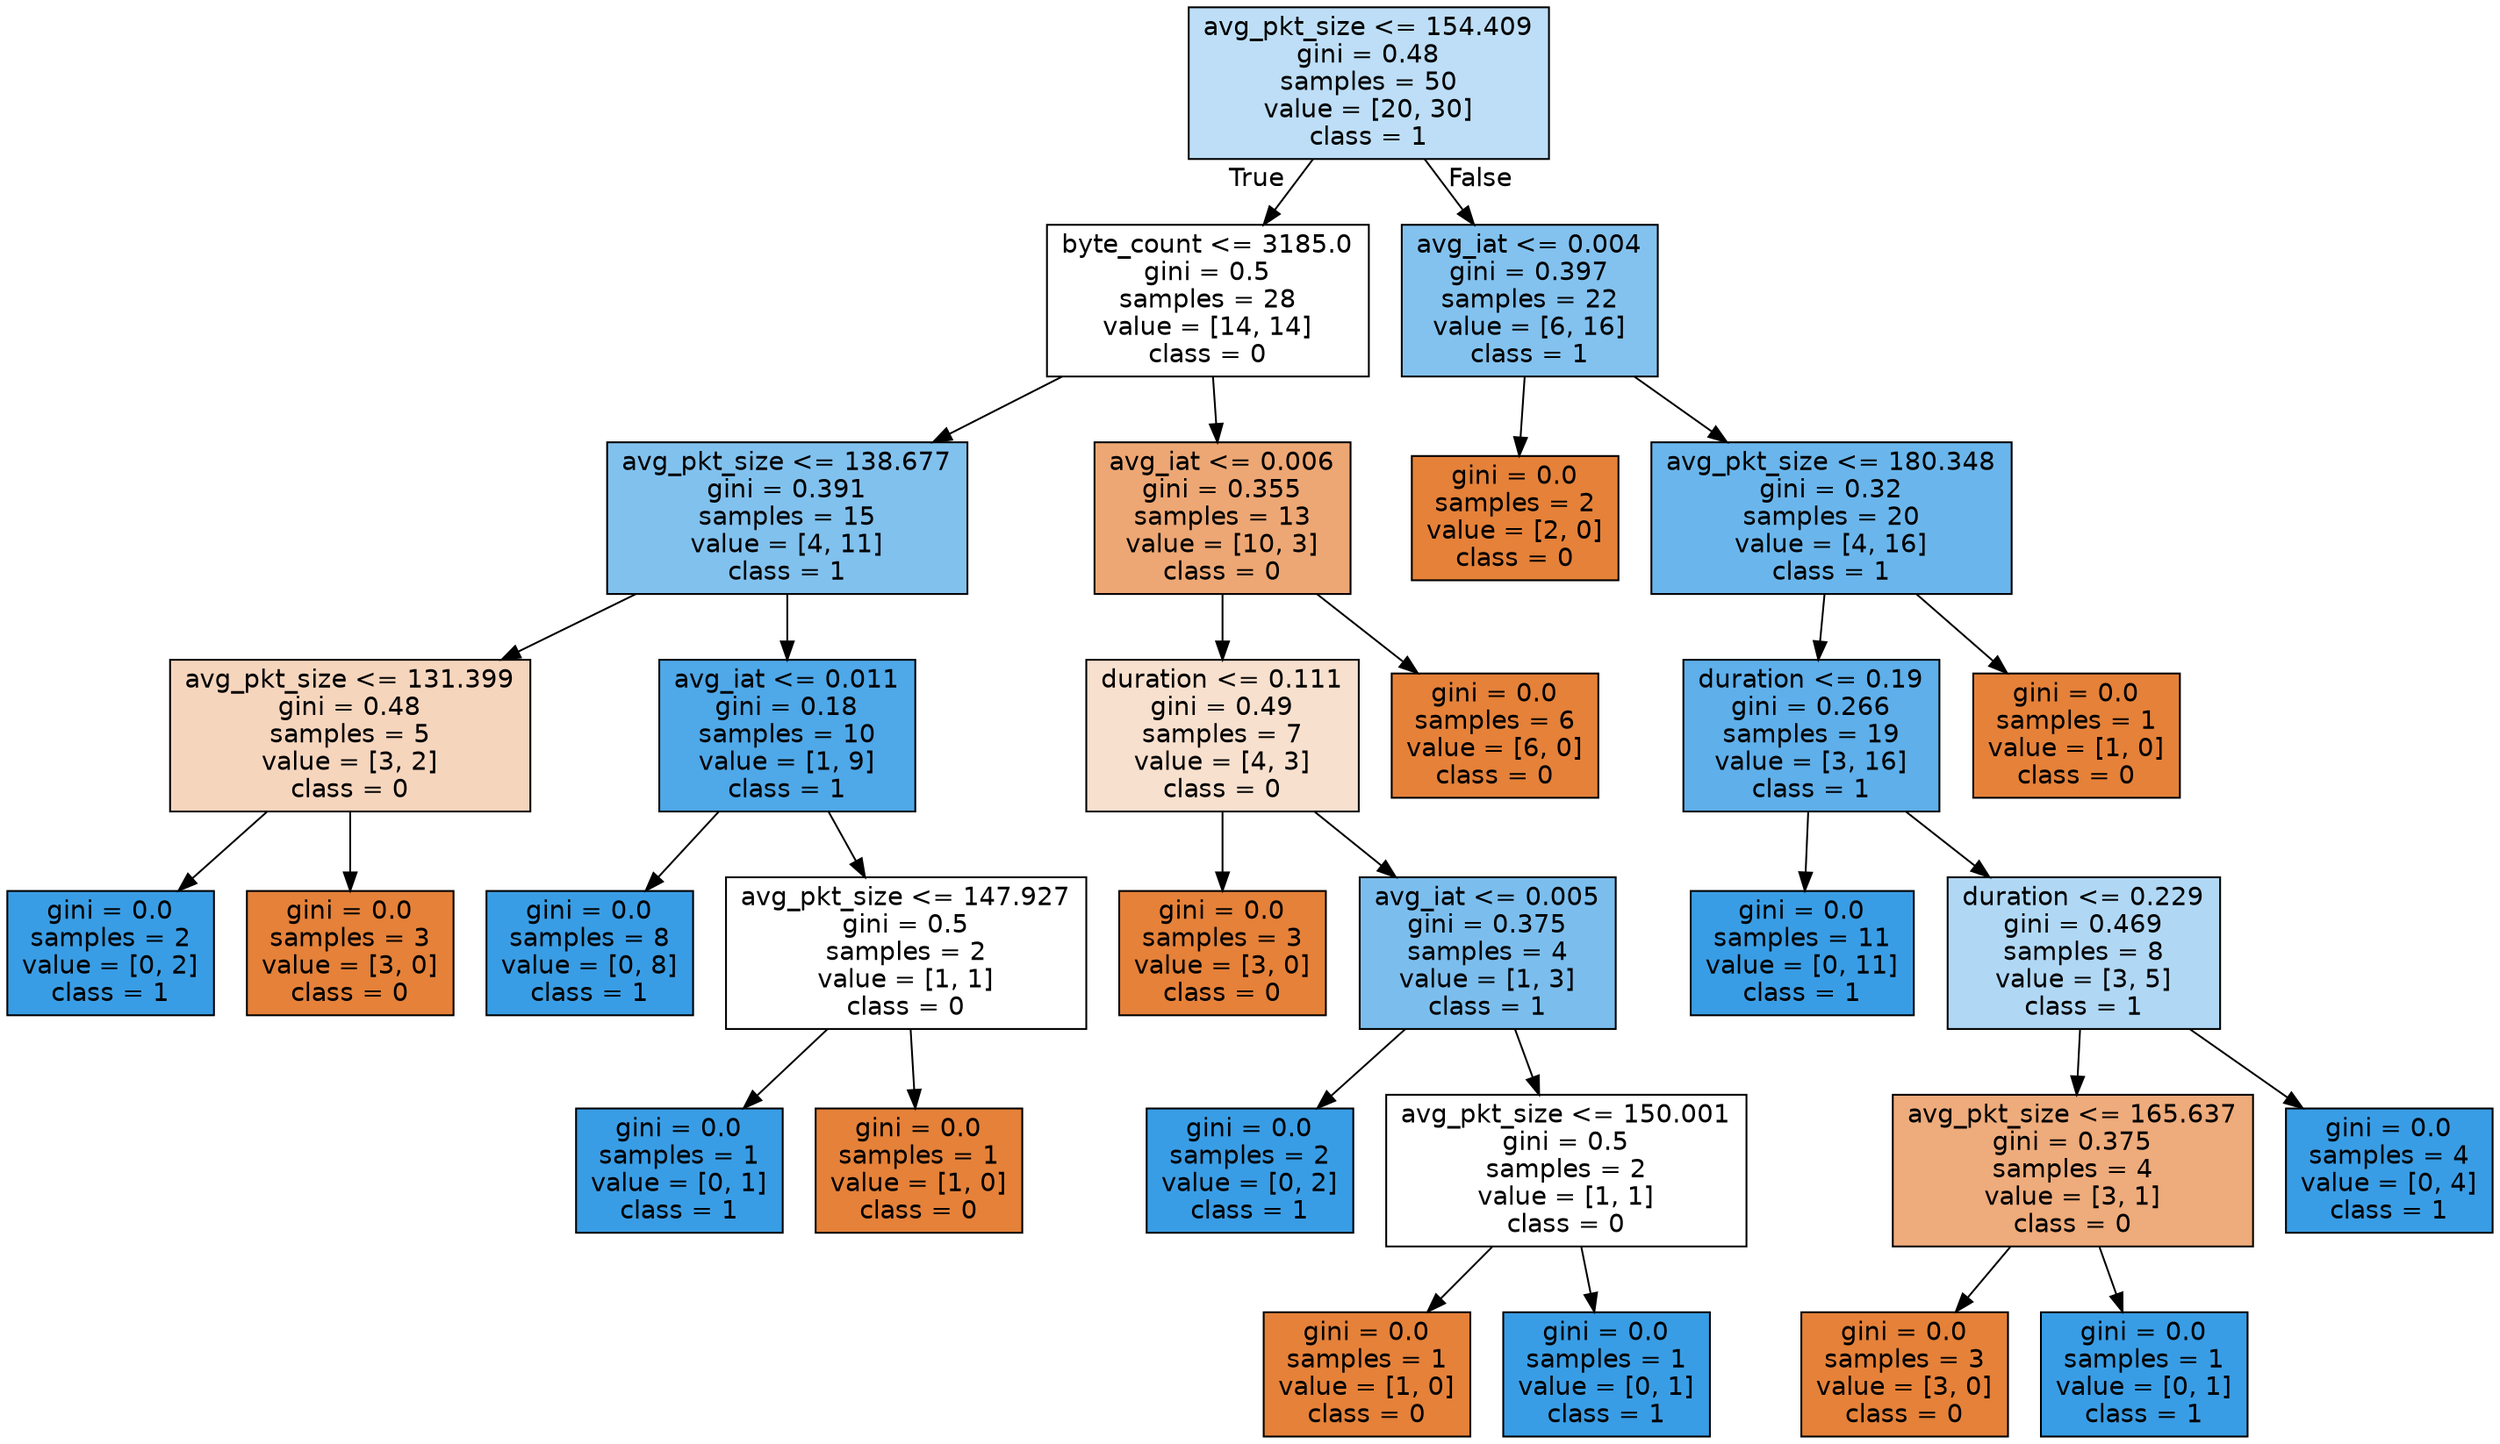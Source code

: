 digraph Tree {
node [shape=box, style="filled", color="black", fontname="helvetica"] ;
edge [fontname="helvetica"] ;
0 [label="avg_pkt_size <= 154.409\ngini = 0.48\nsamples = 50\nvalue = [20, 30]\nclass = 1", fillcolor="#bddef6"] ;
1 [label="byte_count <= 3185.0\ngini = 0.5\nsamples = 28\nvalue = [14, 14]\nclass = 0", fillcolor="#ffffff"] ;
0 -> 1 [labeldistance=2.5, labelangle=45, headlabel="True"] ;
2 [label="avg_pkt_size <= 138.677\ngini = 0.391\nsamples = 15\nvalue = [4, 11]\nclass = 1", fillcolor="#81c1ee"] ;
1 -> 2 ;
3 [label="avg_pkt_size <= 131.399\ngini = 0.48\nsamples = 5\nvalue = [3, 2]\nclass = 0", fillcolor="#f6d5bd"] ;
2 -> 3 ;
4 [label="gini = 0.0\nsamples = 2\nvalue = [0, 2]\nclass = 1", fillcolor="#399de5"] ;
3 -> 4 ;
5 [label="gini = 0.0\nsamples = 3\nvalue = [3, 0]\nclass = 0", fillcolor="#e58139"] ;
3 -> 5 ;
6 [label="avg_iat <= 0.011\ngini = 0.18\nsamples = 10\nvalue = [1, 9]\nclass = 1", fillcolor="#4fa8e8"] ;
2 -> 6 ;
7 [label="gini = 0.0\nsamples = 8\nvalue = [0, 8]\nclass = 1", fillcolor="#399de5"] ;
6 -> 7 ;
8 [label="avg_pkt_size <= 147.927\ngini = 0.5\nsamples = 2\nvalue = [1, 1]\nclass = 0", fillcolor="#ffffff"] ;
6 -> 8 ;
9 [label="gini = 0.0\nsamples = 1\nvalue = [0, 1]\nclass = 1", fillcolor="#399de5"] ;
8 -> 9 ;
10 [label="gini = 0.0\nsamples = 1\nvalue = [1, 0]\nclass = 0", fillcolor="#e58139"] ;
8 -> 10 ;
11 [label="avg_iat <= 0.006\ngini = 0.355\nsamples = 13\nvalue = [10, 3]\nclass = 0", fillcolor="#eda774"] ;
1 -> 11 ;
12 [label="duration <= 0.111\ngini = 0.49\nsamples = 7\nvalue = [4, 3]\nclass = 0", fillcolor="#f8e0ce"] ;
11 -> 12 ;
13 [label="gini = 0.0\nsamples = 3\nvalue = [3, 0]\nclass = 0", fillcolor="#e58139"] ;
12 -> 13 ;
14 [label="avg_iat <= 0.005\ngini = 0.375\nsamples = 4\nvalue = [1, 3]\nclass = 1", fillcolor="#7bbeee"] ;
12 -> 14 ;
15 [label="gini = 0.0\nsamples = 2\nvalue = [0, 2]\nclass = 1", fillcolor="#399de5"] ;
14 -> 15 ;
16 [label="avg_pkt_size <= 150.001\ngini = 0.5\nsamples = 2\nvalue = [1, 1]\nclass = 0", fillcolor="#ffffff"] ;
14 -> 16 ;
17 [label="gini = 0.0\nsamples = 1\nvalue = [1, 0]\nclass = 0", fillcolor="#e58139"] ;
16 -> 17 ;
18 [label="gini = 0.0\nsamples = 1\nvalue = [0, 1]\nclass = 1", fillcolor="#399de5"] ;
16 -> 18 ;
19 [label="gini = 0.0\nsamples = 6\nvalue = [6, 0]\nclass = 0", fillcolor="#e58139"] ;
11 -> 19 ;
20 [label="avg_iat <= 0.004\ngini = 0.397\nsamples = 22\nvalue = [6, 16]\nclass = 1", fillcolor="#83c2ef"] ;
0 -> 20 [labeldistance=2.5, labelangle=-45, headlabel="False"] ;
21 [label="gini = 0.0\nsamples = 2\nvalue = [2, 0]\nclass = 0", fillcolor="#e58139"] ;
20 -> 21 ;
22 [label="avg_pkt_size <= 180.348\ngini = 0.32\nsamples = 20\nvalue = [4, 16]\nclass = 1", fillcolor="#6ab6ec"] ;
20 -> 22 ;
23 [label="duration <= 0.19\ngini = 0.266\nsamples = 19\nvalue = [3, 16]\nclass = 1", fillcolor="#5eafea"] ;
22 -> 23 ;
24 [label="gini = 0.0\nsamples = 11\nvalue = [0, 11]\nclass = 1", fillcolor="#399de5"] ;
23 -> 24 ;
25 [label="duration <= 0.229\ngini = 0.469\nsamples = 8\nvalue = [3, 5]\nclass = 1", fillcolor="#b0d8f5"] ;
23 -> 25 ;
26 [label="avg_pkt_size <= 165.637\ngini = 0.375\nsamples = 4\nvalue = [3, 1]\nclass = 0", fillcolor="#eeab7b"] ;
25 -> 26 ;
27 [label="gini = 0.0\nsamples = 3\nvalue = [3, 0]\nclass = 0", fillcolor="#e58139"] ;
26 -> 27 ;
28 [label="gini = 0.0\nsamples = 1\nvalue = [0, 1]\nclass = 1", fillcolor="#399de5"] ;
26 -> 28 ;
29 [label="gini = 0.0\nsamples = 4\nvalue = [0, 4]\nclass = 1", fillcolor="#399de5"] ;
25 -> 29 ;
30 [label="gini = 0.0\nsamples = 1\nvalue = [1, 0]\nclass = 0", fillcolor="#e58139"] ;
22 -> 30 ;
}